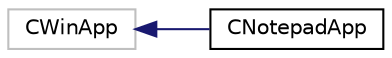 digraph "Graphical Class Hierarchy"
{
  edge [fontname="Helvetica",fontsize="10",labelfontname="Helvetica",labelfontsize="10"];
  node [fontname="Helvetica",fontsize="10",shape=record];
  rankdir="LR";
  Node12 [label="CWinApp",height=0.2,width=0.4,color="grey75", fillcolor="white", style="filled"];
  Node12 -> Node0 [dir="back",color="midnightblue",fontsize="10",style="solid",fontname="Helvetica"];
  Node0 [label="CNotepadApp",height=0.2,width=0.4,color="black", fillcolor="white", style="filled",URL="$class_c_notepad_app.html",tooltip="程序大类CNotepadApp 程序启动时创建,初始化函数中创建其他的对象 在初始化过程中创建菜单,主窗口 继承自CWinApp "];
}
